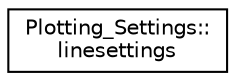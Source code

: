 digraph "Graphical Class Hierarchy"
{
  edge [fontname="Helvetica",fontsize="10",labelfontname="Helvetica",labelfontsize="10"];
  node [fontname="Helvetica",fontsize="10",shape=record];
  rankdir="LR";
  Node1 [label="Plotting_Settings::\llinesettings",height=0.2,width=0.4,color="black", fillcolor="white", style="filled",URL="$structPlotting__Settings_1_1linesettings.html"];
}
